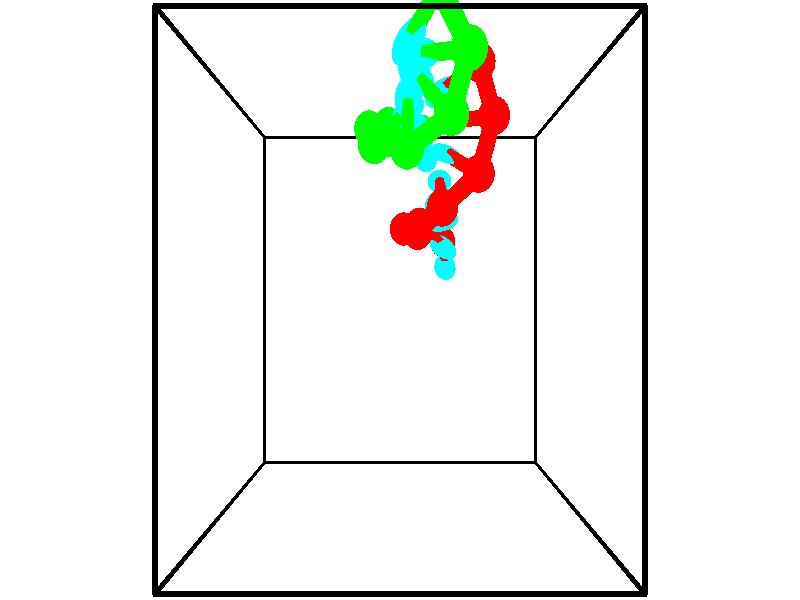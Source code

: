 // switches for output
#declare DRAW_BASES = 1; // possible values are 0, 1; only relevant for DNA ribbons
#declare DRAW_BASES_TYPE = 3; // possible values are 1, 2, 3; only relevant for DNA ribbons
#declare DRAW_FOG = 0; // set to 1 to enable fog

#include "colors.inc"

#include "transforms.inc"
background { rgb <1, 1, 1>}

#default {
   normal{
       ripples 0.25
       frequency 0.20
       turbulence 0.2
       lambda 5
   }
	finish {
		phong 0.1
		phong_size 40.
	}
}

// original window dimensions: 1024x640


// camera settings

camera {
	sky <-0, 1, 0>
	up <-0, 1, 0>
	right 1.6 * <1, 0, 0>
	location <2.5, 2.5, 11.1562>
	look_at <2.5, 2.5, 2.5>
	direction <0, 0, -8.6562>
	angle 67.0682
}


# declare cpy_camera_pos = <2.5, 2.5, 11.1562>;
# if (DRAW_FOG = 1)
fog {
	fog_type 2
	up vnormalize(cpy_camera_pos)
	color rgbt<1,1,1,0.3>
	distance 1e-5
	fog_alt 3e-3
	fog_offset 4
}
# end


// LIGHTS

# declare lum = 6;
global_settings {
	ambient_light rgb lum * <0.05, 0.05, 0.05>
	max_trace_level 15
}# declare cpy_direct_light_amount = 0.25;
light_source
{	1000 * <-1, -1, 1>,
	rgb lum * cpy_direct_light_amount
	parallel
}

light_source
{	1000 * <1, 1, -1>,
	rgb lum * cpy_direct_light_amount
	parallel
}

// strand 0

// nucleotide -1

// particle -1
sphere {
	<3.341534, 3.463632, -0.819200> 0.250000
	pigment { color rgbt <1,0,0,0> }
	no_shadow
}
cylinder {
	<3.347198, 3.206528, -0.512825>,  <3.350597, 3.052265, -0.329000>, 0.100000
	pigment { color rgbt <1,0,0,0> }
	no_shadow
}
cylinder {
	<3.347198, 3.206528, -0.512825>,  <3.341534, 3.463632, -0.819200>, 0.100000
	pigment { color rgbt <1,0,0,0> }
	no_shadow
}

// particle -1
sphere {
	<3.347198, 3.206528, -0.512825> 0.100000
	pigment { color rgbt <1,0,0,0> }
	no_shadow
}
sphere {
	0, 1
	scale<0.080000,0.200000,0.300000>
	matrix <0.002106, 0.766031, 0.642801,
		-0.999897, -0.007489, 0.012201,
		0.014160, -0.642760, 0.765936,
		3.351447, 3.013700, -0.283044>
	pigment { color rgbt <0,1,1,0> }
	no_shadow
}
cylinder {
	<2.865175, 3.719784, -0.374414>,  <3.341534, 3.463632, -0.819200>, 0.130000
	pigment { color rgbt <1,0,0,0> }
	no_shadow
}

// nucleotide -1

// particle -1
sphere {
	<2.865175, 3.719784, -0.374414> 0.250000
	pigment { color rgbt <1,0,0,0> }
	no_shadow
}
cylinder {
	<3.108536, 3.487778, -0.157738>,  <3.254552, 3.348574, -0.027732>, 0.100000
	pigment { color rgbt <1,0,0,0> }
	no_shadow
}
cylinder {
	<3.108536, 3.487778, -0.157738>,  <2.865175, 3.719784, -0.374414>, 0.100000
	pigment { color rgbt <1,0,0,0> }
	no_shadow
}

// particle -1
sphere {
	<3.108536, 3.487778, -0.157738> 0.100000
	pigment { color rgbt <1,0,0,0> }
	no_shadow
}
sphere {
	0, 1
	scale<0.080000,0.200000,0.300000>
	matrix <0.036395, 0.702222, 0.711027,
		-0.792794, -0.412876, 0.448343,
		0.608402, -0.580015, 0.541691,
		3.291056, 3.313773, 0.004770>
	pigment { color rgbt <0,1,1,0> }
	no_shadow
}
cylinder {
	<2.567232, 3.572245, 0.213872>,  <2.865175, 3.719784, -0.374414>, 0.130000
	pigment { color rgbt <1,0,0,0> }
	no_shadow
}

// nucleotide -1

// particle -1
sphere {
	<2.567232, 3.572245, 0.213872> 0.250000
	pigment { color rgbt <1,0,0,0> }
	no_shadow
}
cylinder {
	<2.961517, 3.634697, 0.239151>,  <3.198088, 3.672168, 0.254318>, 0.100000
	pigment { color rgbt <1,0,0,0> }
	no_shadow
}
cylinder {
	<2.961517, 3.634697, 0.239151>,  <2.567232, 3.572245, 0.213872>, 0.100000
	pigment { color rgbt <1,0,0,0> }
	no_shadow
}

// particle -1
sphere {
	<2.961517, 3.634697, 0.239151> 0.100000
	pigment { color rgbt <1,0,0,0> }
	no_shadow
}
sphere {
	0, 1
	scale<0.080000,0.200000,0.300000>
	matrix <-0.150838, 0.651276, 0.743699,
		0.074953, -0.742606, 0.665521,
		0.985713, 0.156129, 0.063198,
		3.257231, 3.681536, 0.258110>
	pigment { color rgbt <0,1,1,0> }
	no_shadow
}
cylinder {
	<2.798554, 3.455484, 0.956736>,  <2.567232, 3.572245, 0.213872>, 0.130000
	pigment { color rgbt <1,0,0,0> }
	no_shadow
}

// nucleotide -1

// particle -1
sphere {
	<2.798554, 3.455484, 0.956736> 0.250000
	pigment { color rgbt <1,0,0,0> }
	no_shadow
}
cylinder {
	<3.004375, 3.730293, 0.751511>,  <3.127868, 3.895179, 0.628376>, 0.100000
	pigment { color rgbt <1,0,0,0> }
	no_shadow
}
cylinder {
	<3.004375, 3.730293, 0.751511>,  <2.798554, 3.455484, 0.956736>, 0.100000
	pigment { color rgbt <1,0,0,0> }
	no_shadow
}

// particle -1
sphere {
	<3.004375, 3.730293, 0.751511> 0.100000
	pigment { color rgbt <1,0,0,0> }
	no_shadow
}
sphere {
	0, 1
	scale<0.080000,0.200000,0.300000>
	matrix <-0.125995, 0.652438, 0.747295,
		0.848150, -0.319880, 0.422277,
		0.514554, 0.687023, -0.513062,
		3.158742, 3.936400, 0.597592>
	pigment { color rgbt <0,1,1,0> }
	no_shadow
}
cylinder {
	<3.173860, 3.723009, 1.559181>,  <2.798554, 3.455484, 0.956736>, 0.130000
	pigment { color rgbt <1,0,0,0> }
	no_shadow
}

// nucleotide -1

// particle -1
sphere {
	<3.173860, 3.723009, 1.559181> 0.250000
	pigment { color rgbt <1,0,0,0> }
	no_shadow
}
cylinder {
	<3.168060, 3.972954, 1.246941>,  <3.164581, 4.122921, 1.059597>, 0.100000
	pigment { color rgbt <1,0,0,0> }
	no_shadow
}
cylinder {
	<3.168060, 3.972954, 1.246941>,  <3.173860, 3.723009, 1.559181>, 0.100000
	pigment { color rgbt <1,0,0,0> }
	no_shadow
}

// particle -1
sphere {
	<3.168060, 3.972954, 1.246941> 0.100000
	pigment { color rgbt <1,0,0,0> }
	no_shadow
}
sphere {
	0, 1
	scale<0.080000,0.200000,0.300000>
	matrix <-0.074964, 0.777806, 0.624018,
		0.997081, 0.067564, 0.035565,
		-0.014498, 0.624863, -0.780600,
		3.163711, 4.160413, 1.012761>
	pigment { color rgbt <0,1,1,0> }
	no_shadow
}
cylinder {
	<3.749770, 4.169533, 1.585899>,  <3.173860, 3.723009, 1.559181>, 0.130000
	pigment { color rgbt <1,0,0,0> }
	no_shadow
}

// nucleotide -1

// particle -1
sphere {
	<3.749770, 4.169533, 1.585899> 0.250000
	pigment { color rgbt <1,0,0,0> }
	no_shadow
}
cylinder {
	<3.467144, 4.361320, 1.377716>,  <3.297569, 4.476393, 1.252806>, 0.100000
	pigment { color rgbt <1,0,0,0> }
	no_shadow
}
cylinder {
	<3.467144, 4.361320, 1.377716>,  <3.749770, 4.169533, 1.585899>, 0.100000
	pigment { color rgbt <1,0,0,0> }
	no_shadow
}

// particle -1
sphere {
	<3.467144, 4.361320, 1.377716> 0.100000
	pigment { color rgbt <1,0,0,0> }
	no_shadow
}
sphere {
	0, 1
	scale<0.080000,0.200000,0.300000>
	matrix <0.078958, 0.784298, 0.615339,
		0.703230, 0.393681, -0.592015,
		-0.706564, 0.479469, -0.520458,
		3.255175, 4.505161, 1.221579>
	pigment { color rgbt <0,1,1,0> }
	no_shadow
}
cylinder {
	<3.977441, 4.913545, 1.660921>,  <3.749770, 4.169533, 1.585899>, 0.130000
	pigment { color rgbt <1,0,0,0> }
	no_shadow
}

// nucleotide -1

// particle -1
sphere {
	<3.977441, 4.913545, 1.660921> 0.250000
	pigment { color rgbt <1,0,0,0> }
	no_shadow
}
cylinder {
	<3.598289, 4.902206, 1.533974>,  <3.370799, 4.895403, 1.457806>, 0.100000
	pigment { color rgbt <1,0,0,0> }
	no_shadow
}
cylinder {
	<3.598289, 4.902206, 1.533974>,  <3.977441, 4.913545, 1.660921>, 0.100000
	pigment { color rgbt <1,0,0,0> }
	no_shadow
}

// particle -1
sphere {
	<3.598289, 4.902206, 1.533974> 0.100000
	pigment { color rgbt <1,0,0,0> }
	no_shadow
}
sphere {
	0, 1
	scale<0.080000,0.200000,0.300000>
	matrix <-0.270839, 0.596354, 0.755651,
		0.167844, 0.802221, -0.572949,
		-0.947879, -0.028345, -0.317368,
		3.313926, 4.893703, 1.438763>
	pigment { color rgbt <0,1,1,0> }
	no_shadow
}
cylinder {
	<3.739141, 5.592601, 1.727260>,  <3.977441, 4.913545, 1.660921>, 0.130000
	pigment { color rgbt <1,0,0,0> }
	no_shadow
}

// nucleotide -1

// particle -1
sphere {
	<3.739141, 5.592601, 1.727260> 0.250000
	pigment { color rgbt <1,0,0,0> }
	no_shadow
}
cylinder {
	<3.407627, 5.369087, 1.739090>,  <3.208719, 5.234979, 1.746188>, 0.100000
	pigment { color rgbt <1,0,0,0> }
	no_shadow
}
cylinder {
	<3.407627, 5.369087, 1.739090>,  <3.739141, 5.592601, 1.727260>, 0.100000
	pigment { color rgbt <1,0,0,0> }
	no_shadow
}

// particle -1
sphere {
	<3.407627, 5.369087, 1.739090> 0.100000
	pigment { color rgbt <1,0,0,0> }
	no_shadow
}
sphere {
	0, 1
	scale<0.080000,0.200000,0.300000>
	matrix <-0.255504, 0.424924, 0.868422,
		-0.497828, 0.712179, -0.494943,
		-0.828785, -0.558785, 0.029575,
		3.158992, 5.201452, 1.747962>
	pigment { color rgbt <0,1,1,0> }
	no_shadow
}
// strand 1

// nucleotide -1

// particle -1
sphere {
	<3.006410, 5.889634, 3.357520> 0.250000
	pigment { color rgbt <0,1,0,0> }
	no_shadow
}
cylinder {
	<2.784282, 5.558891, 3.321899>,  <2.651005, 5.360446, 3.300527>, 0.100000
	pigment { color rgbt <0,1,0,0> }
	no_shadow
}
cylinder {
	<2.784282, 5.558891, 3.321899>,  <3.006410, 5.889634, 3.357520>, 0.100000
	pigment { color rgbt <0,1,0,0> }
	no_shadow
}

// particle -1
sphere {
	<2.784282, 5.558891, 3.321899> 0.100000
	pigment { color rgbt <0,1,0,0> }
	no_shadow
}
sphere {
	0, 1
	scale<0.080000,0.200000,0.300000>
	matrix <0.404369, -0.174894, -0.897718,
		0.726708, -0.534530, 0.431477,
		-0.555320, -0.826855, -0.089051,
		2.617686, 5.310835, 3.295184>
	pigment { color rgbt <0,1,1,0> }
	no_shadow
}
cylinder {
	<3.430491, 5.317847, 3.049881>,  <3.006410, 5.889634, 3.357520>, 0.130000
	pigment { color rgbt <0,1,0,0> }
	no_shadow
}

// nucleotide -1

// particle -1
sphere {
	<3.430491, 5.317847, 3.049881> 0.250000
	pigment { color rgbt <0,1,0,0> }
	no_shadow
}
cylinder {
	<3.037299, 5.301643, 2.978203>,  <2.801384, 5.291921, 2.935196>, 0.100000
	pigment { color rgbt <0,1,0,0> }
	no_shadow
}
cylinder {
	<3.037299, 5.301643, 2.978203>,  <3.430491, 5.317847, 3.049881>, 0.100000
	pigment { color rgbt <0,1,0,0> }
	no_shadow
}

// particle -1
sphere {
	<3.037299, 5.301643, 2.978203> 0.100000
	pigment { color rgbt <0,1,0,0> }
	no_shadow
}
sphere {
	0, 1
	scale<0.080000,0.200000,0.300000>
	matrix <0.181985, -0.081101, -0.979951,
		0.025165, -0.995882, 0.087093,
		-0.982979, -0.040510, -0.179195,
		2.742405, 5.289491, 2.924444>
	pigment { color rgbt <0,1,1,0> }
	no_shadow
}
cylinder {
	<3.224169, 4.679906, 2.654864>,  <3.430491, 5.317847, 3.049881>, 0.130000
	pigment { color rgbt <0,1,0,0> }
	no_shadow
}

// nucleotide -1

// particle -1
sphere {
	<3.224169, 4.679906, 2.654864> 0.250000
	pigment { color rgbt <0,1,0,0> }
	no_shadow
}
cylinder {
	<2.942433, 4.957245, 2.593971>,  <2.773392, 5.123648, 2.557436>, 0.100000
	pigment { color rgbt <0,1,0,0> }
	no_shadow
}
cylinder {
	<2.942433, 4.957245, 2.593971>,  <3.224169, 4.679906, 2.654864>, 0.100000
	pigment { color rgbt <0,1,0,0> }
	no_shadow
}

// particle -1
sphere {
	<2.942433, 4.957245, 2.593971> 0.100000
	pigment { color rgbt <0,1,0,0> }
	no_shadow
}
sphere {
	0, 1
	scale<0.080000,0.200000,0.300000>
	matrix <0.008896, -0.205813, -0.978551,
		-0.709808, -0.690586, 0.138794,
		-0.704340, 0.693348, -0.152231,
		2.731131, 5.165249, 2.548302>
	pigment { color rgbt <0,1,1,0> }
	no_shadow
}
cylinder {
	<2.602777, 4.346521, 2.310860>,  <3.224169, 4.679906, 2.654864>, 0.130000
	pigment { color rgbt <0,1,0,0> }
	no_shadow
}

// nucleotide -1

// particle -1
sphere {
	<2.602777, 4.346521, 2.310860> 0.250000
	pigment { color rgbt <0,1,0,0> }
	no_shadow
}
cylinder {
	<2.613914, 4.730850, 2.200554>,  <2.620596, 4.961447, 2.134370>, 0.100000
	pigment { color rgbt <0,1,0,0> }
	no_shadow
}
cylinder {
	<2.613914, 4.730850, 2.200554>,  <2.602777, 4.346521, 2.310860>, 0.100000
	pigment { color rgbt <0,1,0,0> }
	no_shadow
}

// particle -1
sphere {
	<2.613914, 4.730850, 2.200554> 0.100000
	pigment { color rgbt <0,1,0,0> }
	no_shadow
}
sphere {
	0, 1
	scale<0.080000,0.200000,0.300000>
	matrix <0.010662, -0.276142, -0.961058,
		-0.999555, 0.023818, -0.017933,
		0.027842, 0.960822, -0.275765,
		2.622266, 5.019097, 2.117824>
	pigment { color rgbt <0,1,1,0> }
	no_shadow
}
cylinder {
	<2.097779, 4.505290, 1.819646>,  <2.602777, 4.346521, 2.310860>, 0.130000
	pigment { color rgbt <0,1,0,0> }
	no_shadow
}

// nucleotide -1

// particle -1
sphere {
	<2.097779, 4.505290, 1.819646> 0.250000
	pigment { color rgbt <0,1,0,0> }
	no_shadow
}
cylinder {
	<2.395654, 4.763718, 1.752670>,  <2.574378, 4.918775, 1.712485>, 0.100000
	pigment { color rgbt <0,1,0,0> }
	no_shadow
}
cylinder {
	<2.395654, 4.763718, 1.752670>,  <2.097779, 4.505290, 1.819646>, 0.100000
	pigment { color rgbt <0,1,0,0> }
	no_shadow
}

// particle -1
sphere {
	<2.395654, 4.763718, 1.752670> 0.100000
	pigment { color rgbt <0,1,0,0> }
	no_shadow
}
sphere {
	0, 1
	scale<0.080000,0.200000,0.300000>
	matrix <0.163835, -0.420157, -0.892539,
		-0.646993, 0.637230, -0.418734,
		0.744687, 0.646070, -0.167438,
		2.619060, 4.957539, 1.702439>
	pigment { color rgbt <0,1,1,0> }
	no_shadow
}
cylinder {
	<1.989632, 4.866735, 1.128885>,  <2.097779, 4.505290, 1.819646>, 0.130000
	pigment { color rgbt <0,1,0,0> }
	no_shadow
}

// nucleotide -1

// particle -1
sphere {
	<1.989632, 4.866735, 1.128885> 0.250000
	pigment { color rgbt <0,1,0,0> }
	no_shadow
}
cylinder {
	<2.376869, 4.866165, 1.229118>,  <2.609212, 4.865823, 1.289259>, 0.100000
	pigment { color rgbt <0,1,0,0> }
	no_shadow
}
cylinder {
	<2.376869, 4.866165, 1.229118>,  <1.989632, 4.866735, 1.128885>, 0.100000
	pigment { color rgbt <0,1,0,0> }
	no_shadow
}

// particle -1
sphere {
	<2.376869, 4.866165, 1.229118> 0.100000
	pigment { color rgbt <0,1,0,0> }
	no_shadow
}
sphere {
	0, 1
	scale<0.080000,0.200000,0.300000>
	matrix <0.232528, -0.367640, -0.900428,
		0.093408, 0.929967, -0.355579,
		0.968094, -0.001425, 0.250584,
		2.667297, 4.865737, 1.304294>
	pigment { color rgbt <0,1,1,0> }
	no_shadow
}
cylinder {
	<2.295481, 5.067519, 0.550341>,  <1.989632, 4.866735, 1.128885>, 0.130000
	pigment { color rgbt <0,1,0,0> }
	no_shadow
}

// nucleotide -1

// particle -1
sphere {
	<2.295481, 5.067519, 0.550341> 0.250000
	pigment { color rgbt <0,1,0,0> }
	no_shadow
}
cylinder {
	<2.577028, 4.884872, 0.767990>,  <2.745957, 4.775284, 0.898580>, 0.100000
	pigment { color rgbt <0,1,0,0> }
	no_shadow
}
cylinder {
	<2.577028, 4.884872, 0.767990>,  <2.295481, 5.067519, 0.550341>, 0.100000
	pigment { color rgbt <0,1,0,0> }
	no_shadow
}

// particle -1
sphere {
	<2.577028, 4.884872, 0.767990> 0.100000
	pigment { color rgbt <0,1,0,0> }
	no_shadow
}
sphere {
	0, 1
	scale<0.080000,0.200000,0.300000>
	matrix <0.336684, -0.460044, -0.821586,
		0.625471, 0.761486, -0.170074,
		0.703868, -0.456617, 0.544124,
		2.788189, 4.747887, 0.931227>
	pigment { color rgbt <0,1,1,0> }
	no_shadow
}
cylinder {
	<2.905421, 5.060770, 0.121296>,  <2.295481, 5.067519, 0.550341>, 0.130000
	pigment { color rgbt <0,1,0,0> }
	no_shadow
}

// nucleotide -1

// particle -1
sphere {
	<2.905421, 5.060770, 0.121296> 0.250000
	pigment { color rgbt <0,1,0,0> }
	no_shadow
}
cylinder {
	<2.938159, 4.774254, 0.398491>,  <2.957802, 4.602345, 0.564808>, 0.100000
	pigment { color rgbt <0,1,0,0> }
	no_shadow
}
cylinder {
	<2.938159, 4.774254, 0.398491>,  <2.905421, 5.060770, 0.121296>, 0.100000
	pigment { color rgbt <0,1,0,0> }
	no_shadow
}

// particle -1
sphere {
	<2.938159, 4.774254, 0.398491> 0.100000
	pigment { color rgbt <0,1,0,0> }
	no_shadow
}
sphere {
	0, 1
	scale<0.080000,0.200000,0.300000>
	matrix <0.228304, -0.663356, -0.712626,
		0.970144, 0.216537, 0.109239,
		0.081845, -0.716290, 0.692987,
		2.962713, 4.559367, 0.606387>
	pigment { color rgbt <0,1,1,0> }
	no_shadow
}
// box output
cylinder {
	<0.000000, 0.000000, 0.000000>,  <5.000000, 0.000000, 0.000000>, 0.025000
	pigment { color rgbt <0,0,0,0> }
	no_shadow
}
cylinder {
	<0.000000, 0.000000, 0.000000>,  <0.000000, 5.000000, 0.000000>, 0.025000
	pigment { color rgbt <0,0,0,0> }
	no_shadow
}
cylinder {
	<0.000000, 0.000000, 0.000000>,  <0.000000, 0.000000, 5.000000>, 0.025000
	pigment { color rgbt <0,0,0,0> }
	no_shadow
}
cylinder {
	<5.000000, 5.000000, 5.000000>,  <0.000000, 5.000000, 5.000000>, 0.025000
	pigment { color rgbt <0,0,0,0> }
	no_shadow
}
cylinder {
	<5.000000, 5.000000, 5.000000>,  <5.000000, 0.000000, 5.000000>, 0.025000
	pigment { color rgbt <0,0,0,0> }
	no_shadow
}
cylinder {
	<5.000000, 5.000000, 5.000000>,  <5.000000, 5.000000, 0.000000>, 0.025000
	pigment { color rgbt <0,0,0,0> }
	no_shadow
}
cylinder {
	<0.000000, 0.000000, 5.000000>,  <0.000000, 5.000000, 5.000000>, 0.025000
	pigment { color rgbt <0,0,0,0> }
	no_shadow
}
cylinder {
	<0.000000, 0.000000, 5.000000>,  <5.000000, 0.000000, 5.000000>, 0.025000
	pigment { color rgbt <0,0,0,0> }
	no_shadow
}
cylinder {
	<5.000000, 5.000000, 0.000000>,  <0.000000, 5.000000, 0.000000>, 0.025000
	pigment { color rgbt <0,0,0,0> }
	no_shadow
}
cylinder {
	<5.000000, 5.000000, 0.000000>,  <5.000000, 0.000000, 0.000000>, 0.025000
	pigment { color rgbt <0,0,0,0> }
	no_shadow
}
cylinder {
	<5.000000, 0.000000, 5.000000>,  <5.000000, 0.000000, 0.000000>, 0.025000
	pigment { color rgbt <0,0,0,0> }
	no_shadow
}
cylinder {
	<0.000000, 5.000000, 0.000000>,  <0.000000, 5.000000, 5.000000>, 0.025000
	pigment { color rgbt <0,0,0,0> }
	no_shadow
}
// end of box output
